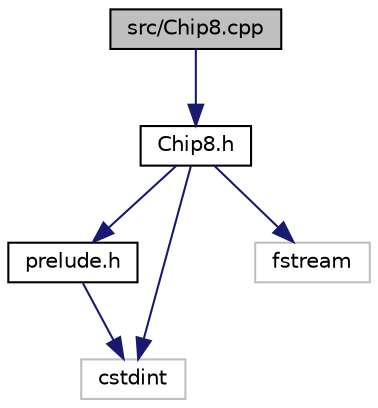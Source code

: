 digraph "src/Chip8.cpp"
{
 // LATEX_PDF_SIZE
  edge [fontname="Helvetica",fontsize="10",labelfontname="Helvetica",labelfontsize="10"];
  node [fontname="Helvetica",fontsize="10",shape=record];
  Node1 [label="src/Chip8.cpp",height=0.2,width=0.4,color="black", fillcolor="grey75", style="filled", fontcolor="black",tooltip="Implementation file for Chip8.h."];
  Node1 -> Node2 [color="midnightblue",fontsize="10",style="solid"];
  Node2 [label="Chip8.h",height=0.2,width=0.4,color="black", fillcolor="white", style="filled",URL="$Chip8_8h.html",tooltip="Header class for Chip8 core."];
  Node2 -> Node3 [color="midnightblue",fontsize="10",style="solid"];
  Node3 [label="prelude.h",height=0.2,width=0.4,color="black", fillcolor="white", style="filled",URL="$prelude_8h.html",tooltip="This file contains important constants, enums, etc., that are to be used in multiple places in the co..."];
  Node3 -> Node4 [color="midnightblue",fontsize="10",style="solid"];
  Node4 [label="cstdint",height=0.2,width=0.4,color="grey75", fillcolor="white", style="filled",tooltip=" "];
  Node2 -> Node4 [color="midnightblue",fontsize="10",style="solid"];
  Node2 -> Node5 [color="midnightblue",fontsize="10",style="solid"];
  Node5 [label="fstream",height=0.2,width=0.4,color="grey75", fillcolor="white", style="filled",tooltip=" "];
}
